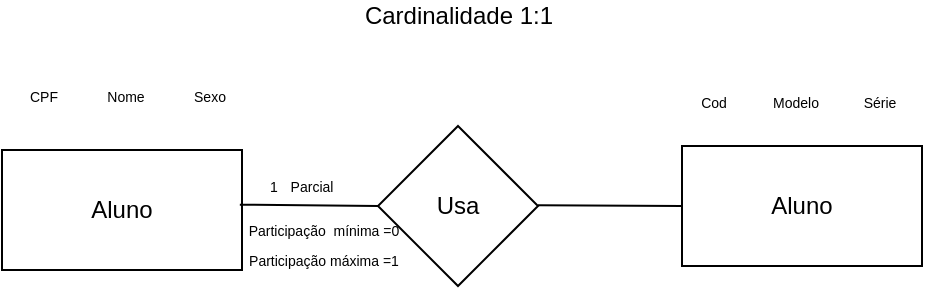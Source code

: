 <mxfile version="20.2.8" type="github">
  <diagram id="DMAevG95tIezAoYJx0HA" name="Página-1">
    <mxGraphModel dx="925" dy="692" grid="0" gridSize="10" guides="1" tooltips="1" connect="1" arrows="1" fold="1" page="0" pageScale="1" pageWidth="827" pageHeight="1169" math="0" shadow="0">
      <root>
        <mxCell id="0" />
        <mxCell id="1" parent="0" />
        <mxCell id="X6KKE9avudKsVQrYP34c-1" value="Aluno" style="rounded=0;whiteSpace=wrap;html=1;" vertex="1" parent="1">
          <mxGeometry x="-12" y="23" width="120" height="60" as="geometry" />
        </mxCell>
        <mxCell id="X6KKE9avudKsVQrYP34c-2" value="Cardinalidade 1:1" style="text;html=1;strokeColor=none;fillColor=none;align=center;verticalAlign=middle;whiteSpace=wrap;rounded=0;" vertex="1" parent="1">
          <mxGeometry x="133.5" y="-52" width="165" height="16" as="geometry" />
        </mxCell>
        <mxCell id="X6KKE9avudKsVQrYP34c-3" value="Usa" style="rhombus;whiteSpace=wrap;html=1;" vertex="1" parent="1">
          <mxGeometry x="176" y="11" width="80" height="80" as="geometry" />
        </mxCell>
        <mxCell id="X6KKE9avudKsVQrYP34c-4" value="Aluno" style="rounded=0;whiteSpace=wrap;html=1;" vertex="1" parent="1">
          <mxGeometry x="328" y="21" width="120" height="60" as="geometry" />
        </mxCell>
        <mxCell id="X6KKE9avudKsVQrYP34c-5" value="&lt;font style=&quot;font-size: 7px;&quot;&gt;CPF&lt;/font&gt;" style="text;html=1;strokeColor=none;fillColor=none;align=center;verticalAlign=middle;whiteSpace=wrap;rounded=0;" vertex="1" parent="1">
          <mxGeometry x="-12" y="-16" width="42" height="22" as="geometry" />
        </mxCell>
        <mxCell id="X6KKE9avudKsVQrYP34c-6" value="&lt;span style=&quot;font-size: 7px;&quot;&gt;Nome&lt;/span&gt;" style="text;html=1;strokeColor=none;fillColor=none;align=center;verticalAlign=middle;whiteSpace=wrap;rounded=0;" vertex="1" parent="1">
          <mxGeometry x="29" y="-26" width="42" height="42" as="geometry" />
        </mxCell>
        <mxCell id="X6KKE9avudKsVQrYP34c-7" value="&lt;span style=&quot;font-size: 7px;&quot;&gt;Sexo&lt;/span&gt;" style="text;html=1;strokeColor=none;fillColor=none;align=center;verticalAlign=middle;whiteSpace=wrap;rounded=0;" vertex="1" parent="1">
          <mxGeometry x="71" y="-26" width="42" height="42" as="geometry" />
        </mxCell>
        <mxCell id="X6KKE9avudKsVQrYP34c-14" value="&lt;font style=&quot;font-size: 7px;&quot;&gt;Cod&lt;/font&gt;" style="text;html=1;strokeColor=none;fillColor=none;align=center;verticalAlign=middle;whiteSpace=wrap;rounded=0;" vertex="1" parent="1">
          <mxGeometry x="323" y="-13" width="42" height="22" as="geometry" />
        </mxCell>
        <mxCell id="X6KKE9avudKsVQrYP34c-15" value="&lt;span style=&quot;font-size: 7px;&quot;&gt;Modelo&lt;/span&gt;" style="text;html=1;strokeColor=none;fillColor=none;align=center;verticalAlign=middle;whiteSpace=wrap;rounded=0;" vertex="1" parent="1">
          <mxGeometry x="364" y="-23" width="42" height="42" as="geometry" />
        </mxCell>
        <mxCell id="X6KKE9avudKsVQrYP34c-16" value="&lt;span style=&quot;font-size: 7px;&quot;&gt;Série&lt;/span&gt;" style="text;html=1;strokeColor=none;fillColor=none;align=center;verticalAlign=middle;whiteSpace=wrap;rounded=0;" vertex="1" parent="1">
          <mxGeometry x="406" y="-23" width="42" height="42" as="geometry" />
        </mxCell>
        <mxCell id="X6KKE9avudKsVQrYP34c-17" value="" style="endArrow=none;html=1;rounded=0;fontSize=7;entryX=0;entryY=0.5;entryDx=0;entryDy=0;exitX=0.991;exitY=0.456;exitDx=0;exitDy=0;exitPerimeter=0;" edge="1" parent="1" source="X6KKE9avudKsVQrYP34c-1" target="X6KKE9avudKsVQrYP34c-3">
          <mxGeometry width="50" height="50" relative="1" as="geometry">
            <mxPoint x="108" y="56" as="sourcePoint" />
            <mxPoint x="158" y="6" as="targetPoint" />
          </mxGeometry>
        </mxCell>
        <mxCell id="X6KKE9avudKsVQrYP34c-18" value="&lt;span style=&quot;font-size: 7px;&quot;&gt;1&lt;/span&gt;" style="text;html=1;strokeColor=none;fillColor=none;align=center;verticalAlign=middle;whiteSpace=wrap;rounded=0;" vertex="1" parent="1">
          <mxGeometry x="103" y="19" width="42" height="42" as="geometry" />
        </mxCell>
        <mxCell id="X6KKE9avudKsVQrYP34c-19" value="" style="endArrow=none;html=1;rounded=0;fontSize=7;entryX=0;entryY=0.5;entryDx=0;entryDy=0;exitX=0.991;exitY=0.456;exitDx=0;exitDy=0;exitPerimeter=0;" edge="1" parent="1" target="X6KKE9avudKsVQrYP34c-4">
          <mxGeometry width="50" height="50" relative="1" as="geometry">
            <mxPoint x="256.0" y="50.68" as="sourcePoint" />
            <mxPoint x="325.08" y="51.32" as="targetPoint" />
          </mxGeometry>
        </mxCell>
        <mxCell id="X6KKE9avudKsVQrYP34c-20" value="&lt;span style=&quot;font-size: 7px;&quot;&gt;Participação&amp;nbsp; mínima&amp;nbsp;=0&lt;/span&gt;&lt;br&gt;&lt;span style=&quot;font-size: 7px;&quot;&gt;Participação máxima&amp;nbsp;=1&lt;/span&gt;" style="text;html=1;strokeColor=none;fillColor=none;align=center;verticalAlign=middle;whiteSpace=wrap;rounded=0;" vertex="1" parent="1">
          <mxGeometry x="100" y="43" width="98" height="51" as="geometry" />
        </mxCell>
        <mxCell id="X6KKE9avudKsVQrYP34c-21" value="&lt;span style=&quot;font-size: 7px;&quot;&gt;Parcial&lt;/span&gt;" style="text;html=1;strokeColor=none;fillColor=none;align=center;verticalAlign=middle;whiteSpace=wrap;rounded=0;" vertex="1" parent="1">
          <mxGeometry x="94" y="14.5" width="98" height="51" as="geometry" />
        </mxCell>
      </root>
    </mxGraphModel>
  </diagram>
</mxfile>

